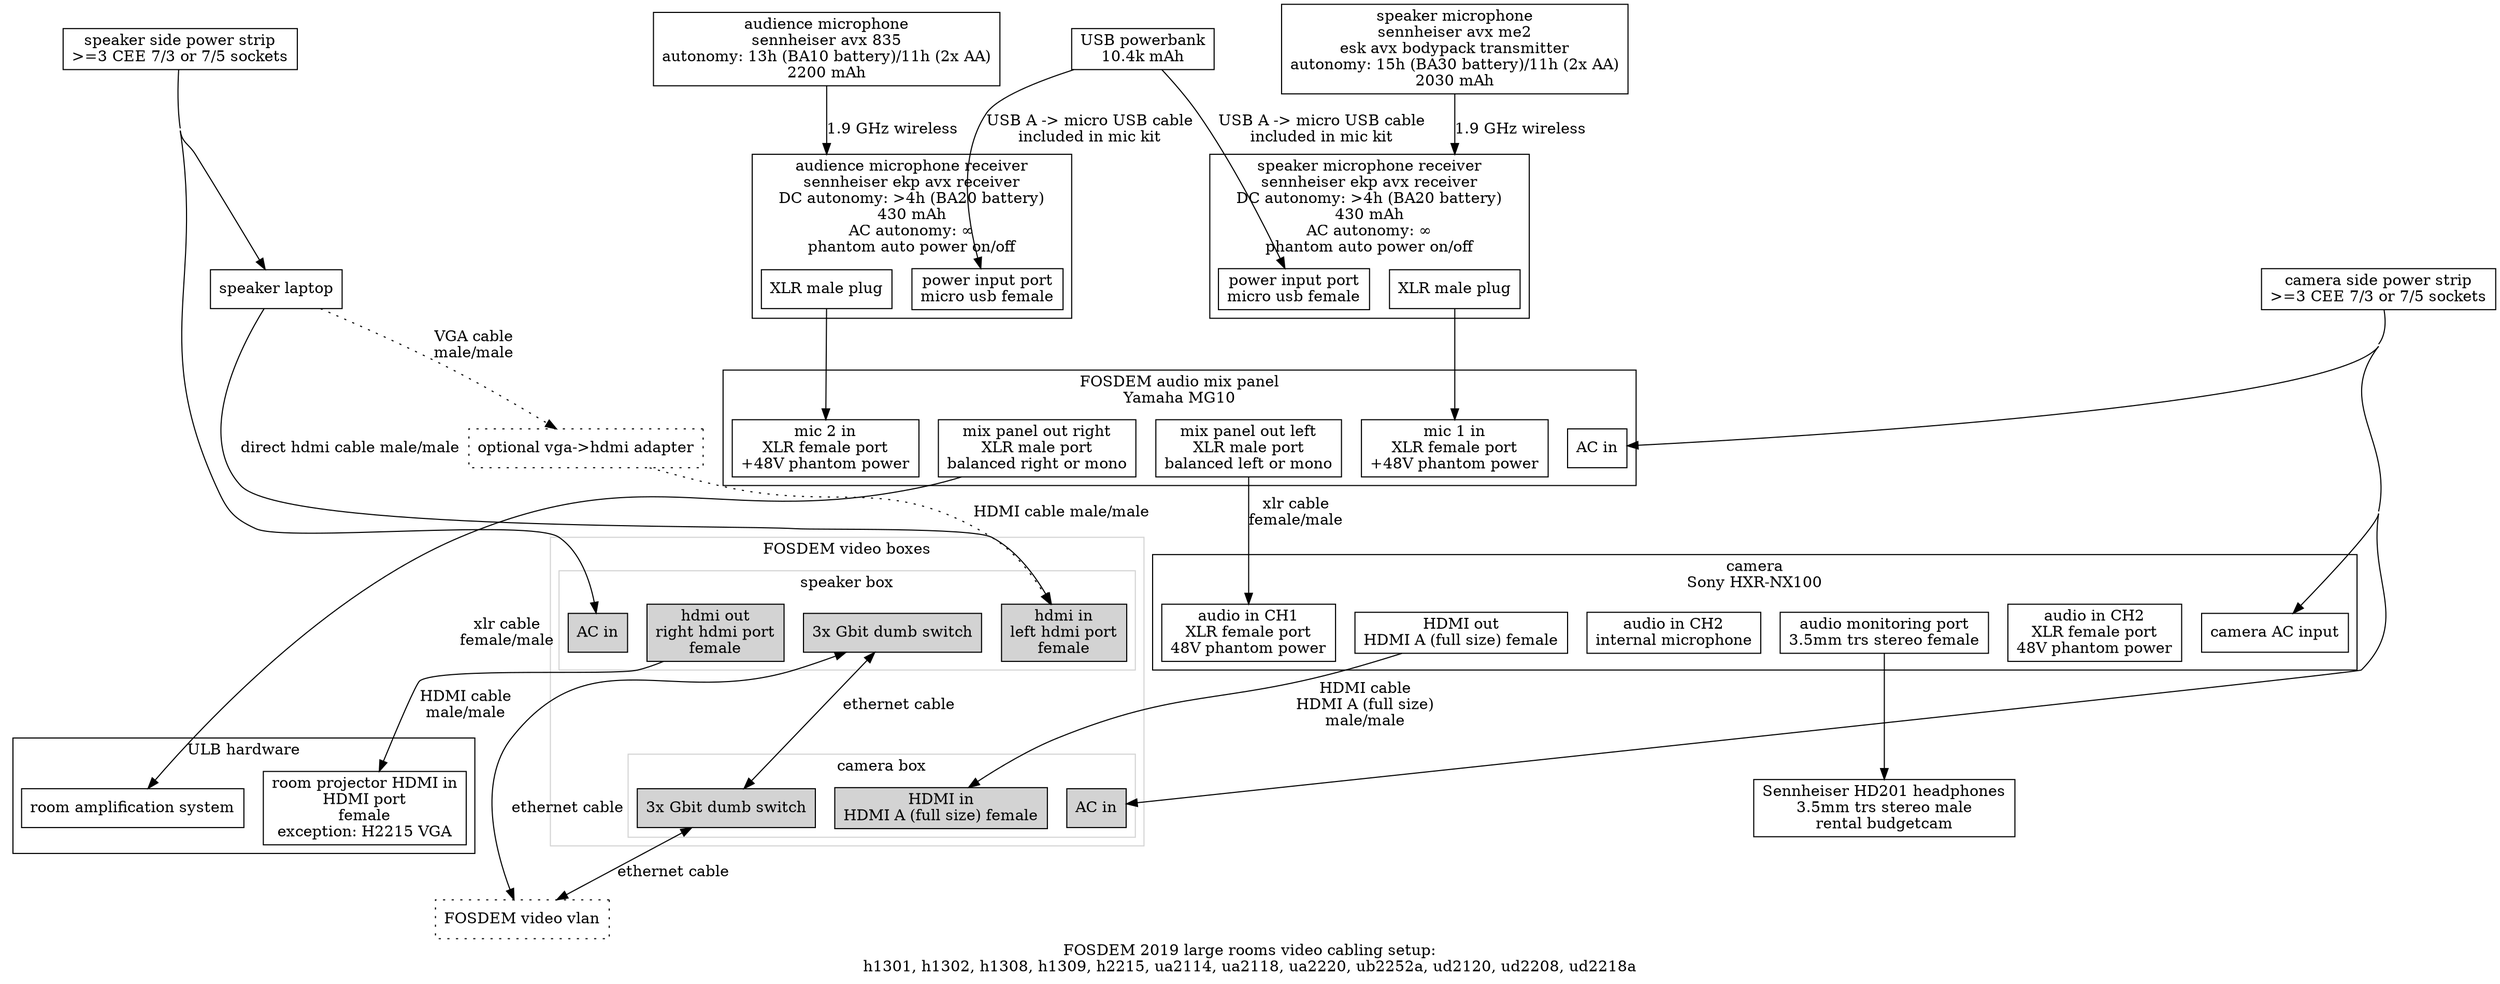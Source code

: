 digraph G {
	label="FOSDEM 2019 large rooms video cabling setup:\nh1301, h1302, h1308, h1309, h2215, ua2114, ua2118, ua2220, ub2252a, ud2120, ud2208, ud2218a";
	concentrate = true;
	compound = true;
	node [shape = box];
	usb_powerbank [label = "USB powerbank\n10.4k mAh"];
	speaker_microphone [label = "speaker microphone\nsennheiser avx me2\nesk avx bodypack transmitter\nautonomy: 15h (BA30 battery)/11h (2x AA)\n2030 mAh", URL="https://en-us.sennheiser.com/global-downloads/file/6524/AVX_Manual_06_2015_EN.pdf"];
	subgraph cluster_speaker_microphone_receiver {
		label = "speaker microphone receiver\nsennheiser ekp avx receiver\nDC autonomy: >4h (BA20 battery)\n430 mAh\nAC autonomy: ∞\nphantom auto power on/off"
		URL = "https://en-us.sennheiser.com/global-downloads/file/6524/AVX_Manual_06_2015_EN.pdf";
		speaker_microphone_receiver_usb_power_connector [label = "power input port\nmicro usb female"];
		speaker_microphone_receiver_xlr_connector [label = "XLR male plug"];
	}

	audience_microphone [label="audience microphone\nsennheiser avx 835\nautonomy: 13h (BA10 battery)/11h (2x AA)\n2200 mAh", URL="https://en-us.sennheiser.com/global-downloads/file/6524/AVX_Manual_06_2015_EN.pdf"];
	subgraph cluster_audience_microphone_receiver {
		label = "audience microphone receiver\nsennheiser ekp avx receiver\nDC autonomy: >4h (BA20 battery)\n430 mAh\nAC autonomy: ∞\nphantom auto power on/off"
		URL = "https://en-us.sennheiser.com/global-downloads/file/6524/AVX_Manual_06_2015_EN.pdf";
		audience_microphone_receiver_usb_power_connector [label = "power input port\nmicro usb female"];
		audience_microphone_receiver_xlr_connector [label = "XLR male plug"];
	}
	subgraph cluster_mix_panel {
		label = "FOSDEM audio mix panel\nYamaha MG10";
		url = "http://usa.yamaha.com/products/live_sound/mixers/analog-mixers/mg_standard_model/mg10/";
		mix_panel_mic_1_in [label="mic 1 in\nXLR female port\n+48V phantom power"];
		mix_panel_mic_2_in [label="mic 2 in\nXLR female port\n+48V phantom power"];
		mix_panel_out_1 [label="mix panel out left\nXLR male port\nbalanced left or mono"];
		mix_panel_out_2 [label="mix panel out right\nXLR male port\nbalanced right or mono"];
		mix_panel_ac_in [label="AC in"];
	}
	speaker_laptop [label = "speaker laptop"];
	speaker_laptop_optional_adapter [label = "optional vga->hdmi adapter", style="dotted"];
	subgraph cluster_camera {
		label="camera\nSony HXR-NX100"
		URL="https://pro.sony.com/bbsccms/assets/files/micro/nxcam/latest/Sony_HXR-NX100.pdf";
		camera_xlr_in_1 [label = "audio in CH1\nXLR female port\n48V phantom power"];
		camera_xlr_in_2 [label = "audio in CH2\nXLR female port\n48V phantom power"];
		camera_hdmi_out [label = "HDMI out\nHDMI A (full size) female"];
		camera_internal_mic [label="audio in CH2\ninternal microphone"];
		camera_audio_monitor [label="audio monitoring port\n3.5mm trs stereo female"];
		camera_ac_in [label="camera AC input"];
	}

	subgraph cluster_fosdem_network {
		label="FOSDEM video boxes"
		#style = filled;
		color = lightgrey;
		node [style = filled];
		//parts
		subgraph cluster_cam_box {
			label = "camera box";
			URL = "https://github.com/FOSDEM/video";
			cam_box_hdmi_in [label="HDMI in\nHDMI A (full size) female"];
			cam_box_switch [label="3x Gbit dumb switch"];
			cam_box_ac_in [label="AC in"];
		}
		subgraph cluster_speaker_box {
			label = "speaker box";
			URL = "https://github.com/FOSDEM/video";
			speaker_box_hdmi_in [label="hdmi in\nleft hdmi port\nfemale"];
			speaker_box_hdmi_out [label="hdmi out\nright hdmi port\nfemale"];
			speaker_box_switch [label="3x Gbit dumb switch"];
			speaker_box_ac_in [label="AC in"];
		}
	}
	cam_power_strip [label="camera side power strip\n>=3 CEE 7/3 or 7/5 sockets"];
	speaker_power_strip [label="speaker side power strip\n>=3 CEE 7/3 or 7/5 sockets"];
	subgraph cluster_ulb_hardware {
		label = "ULB hardware";
		room_amplification [label="room amplification system"];
		room_projector [label="room projector HDMI in\nHDMI port\nfemale\nexception: H2215 VGA"];
	}
	headphones [label="Sennheiser HD201 headphones\n3.5mm trs stereo male\nrental budgetcam", URL="https://en-us.sennheiser.com/over-ear-headphones-hd-201"];
	video_vlan [label="FOSDEM video vlan", style="dotted"];

	speaker_microphone -> speaker_microphone_receiver_xlr_connector [label = "1.9 GHz wireless", lhead = cluster_speaker_microphone_receiver ];
	usb_powerbank -> speaker_microphone_receiver_usb_power_connector [label = "USB A -> micro USB cable\nincluded in mic kit"];
	speaker_microphone_receiver_xlr_connector -> mix_panel_mic_1_in;

	audience_microphone -> audience_microphone_receiver_xlr_connector [label = "1.9 GHz wireless", lhead = cluster_audience_microphone_receiver ];
	usb_powerbank -> audience_microphone_receiver_usb_power_connector [label = "USB A -> micro USB cable\nincluded in mic kit"];
	audience_microphone_receiver_xlr_connector -> mix_panel_mic_2_in;

	mix_panel_out_1 -> camera_xlr_in_1 [label = "xlr cable\nfemale/male"];
	mix_panel_out_2 -> room_amplification [label = "xlr cable\nfemale/male"];
	speaker_laptop -> speaker_box_hdmi_in [label = "direct hdmi cable male/male"];
	speaker_laptop -> speaker_laptop_optional_adapter [label = "VGA cable\nmale/male", style = "dotted"];
	speaker_laptop_optional_adapter -> speaker_box_hdmi_in [label = "HDMI cable male/male", style = "dotted"];
	camera_hdmi_out -> cam_box_hdmi_in [label = "HDMI cable\nHDMI A (full size)\nmale/male"];
	speaker_box_hdmi_out -> room_projector [label = "HDMI cable\nmale/male"];
	camera_audio_monitor -> headphones;
	speaker_box_switch -> video_vlan [dir = "both", label = "ethernet cable"];
	cam_box_switch -> video_vlan [dir = "both", label = "ethernet cable"];
	speaker_box_switch -> cam_box_switch [dir = "both", label = "ethernet cable"];

	# AC power
	cam_power_strip -> camera_ac_in;
	cam_power_strip -> cam_box_ac_in;
	cam_power_strip -> mix_panel_ac_in;

	speaker_power_strip -> speaker_laptop;
	speaker_power_strip -> speaker_box_ac_in;
}
